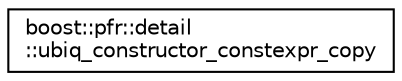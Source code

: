 digraph "Graphical Class Hierarchy"
{
  edge [fontname="Helvetica",fontsize="10",labelfontname="Helvetica",labelfontsize="10"];
  node [fontname="Helvetica",fontsize="10",shape=record];
  rankdir="LR";
  Node0 [label="boost::pfr::detail\l::ubiq_constructor_constexpr_copy",height=0.2,width=0.4,color="black", fillcolor="white", style="filled",URL="$structboost_1_1pfr_1_1detail_1_1ubiq__constructor__constexpr__copy.html"];
}
